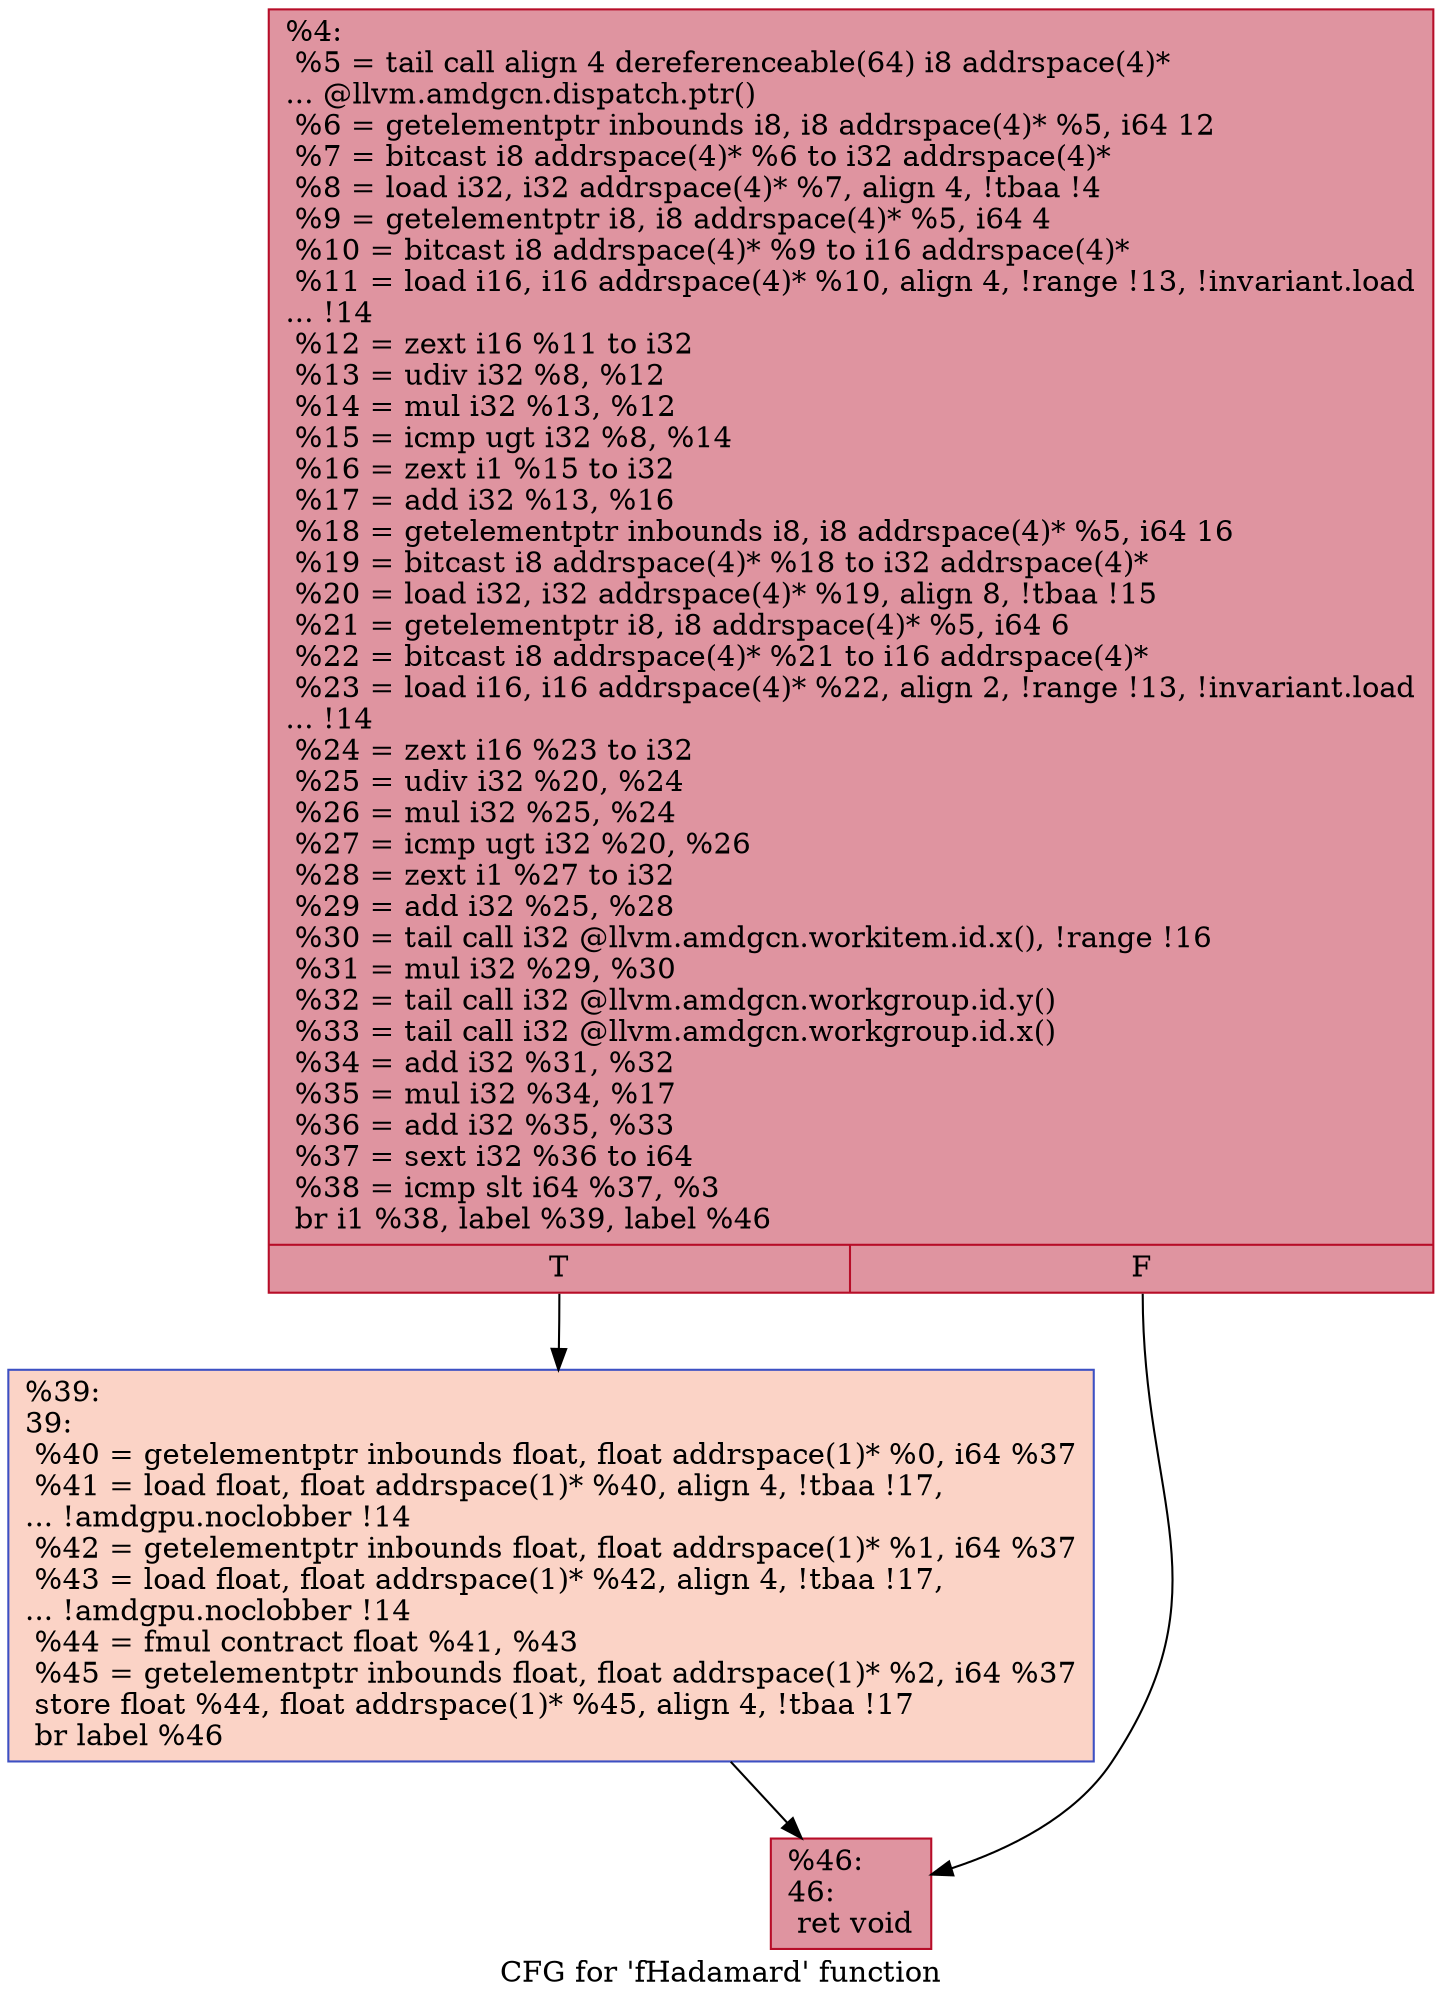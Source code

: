 digraph "CFG for 'fHadamard' function" {
	label="CFG for 'fHadamard' function";

	Node0x6005720 [shape=record,color="#b70d28ff", style=filled, fillcolor="#b70d2870",label="{%4:\l  %5 = tail call align 4 dereferenceable(64) i8 addrspace(4)*\l... @llvm.amdgcn.dispatch.ptr()\l  %6 = getelementptr inbounds i8, i8 addrspace(4)* %5, i64 12\l  %7 = bitcast i8 addrspace(4)* %6 to i32 addrspace(4)*\l  %8 = load i32, i32 addrspace(4)* %7, align 4, !tbaa !4\l  %9 = getelementptr i8, i8 addrspace(4)* %5, i64 4\l  %10 = bitcast i8 addrspace(4)* %9 to i16 addrspace(4)*\l  %11 = load i16, i16 addrspace(4)* %10, align 4, !range !13, !invariant.load\l... !14\l  %12 = zext i16 %11 to i32\l  %13 = udiv i32 %8, %12\l  %14 = mul i32 %13, %12\l  %15 = icmp ugt i32 %8, %14\l  %16 = zext i1 %15 to i32\l  %17 = add i32 %13, %16\l  %18 = getelementptr inbounds i8, i8 addrspace(4)* %5, i64 16\l  %19 = bitcast i8 addrspace(4)* %18 to i32 addrspace(4)*\l  %20 = load i32, i32 addrspace(4)* %19, align 8, !tbaa !15\l  %21 = getelementptr i8, i8 addrspace(4)* %5, i64 6\l  %22 = bitcast i8 addrspace(4)* %21 to i16 addrspace(4)*\l  %23 = load i16, i16 addrspace(4)* %22, align 2, !range !13, !invariant.load\l... !14\l  %24 = zext i16 %23 to i32\l  %25 = udiv i32 %20, %24\l  %26 = mul i32 %25, %24\l  %27 = icmp ugt i32 %20, %26\l  %28 = zext i1 %27 to i32\l  %29 = add i32 %25, %28\l  %30 = tail call i32 @llvm.amdgcn.workitem.id.x(), !range !16\l  %31 = mul i32 %29, %30\l  %32 = tail call i32 @llvm.amdgcn.workgroup.id.y()\l  %33 = tail call i32 @llvm.amdgcn.workgroup.id.x()\l  %34 = add i32 %31, %32\l  %35 = mul i32 %34, %17\l  %36 = add i32 %35, %33\l  %37 = sext i32 %36 to i64\l  %38 = icmp slt i64 %37, %3\l  br i1 %38, label %39, label %46\l|{<s0>T|<s1>F}}"];
	Node0x6005720:s0 -> Node0x60094d0;
	Node0x6005720:s1 -> Node0x6009560;
	Node0x60094d0 [shape=record,color="#3d50c3ff", style=filled, fillcolor="#f59c7d70",label="{%39:\l39:                                               \l  %40 = getelementptr inbounds float, float addrspace(1)* %0, i64 %37\l  %41 = load float, float addrspace(1)* %40, align 4, !tbaa !17,\l... !amdgpu.noclobber !14\l  %42 = getelementptr inbounds float, float addrspace(1)* %1, i64 %37\l  %43 = load float, float addrspace(1)* %42, align 4, !tbaa !17,\l... !amdgpu.noclobber !14\l  %44 = fmul contract float %41, %43\l  %45 = getelementptr inbounds float, float addrspace(1)* %2, i64 %37\l  store float %44, float addrspace(1)* %45, align 4, !tbaa !17\l  br label %46\l}"];
	Node0x60094d0 -> Node0x6009560;
	Node0x6009560 [shape=record,color="#b70d28ff", style=filled, fillcolor="#b70d2870",label="{%46:\l46:                                               \l  ret void\l}"];
}
